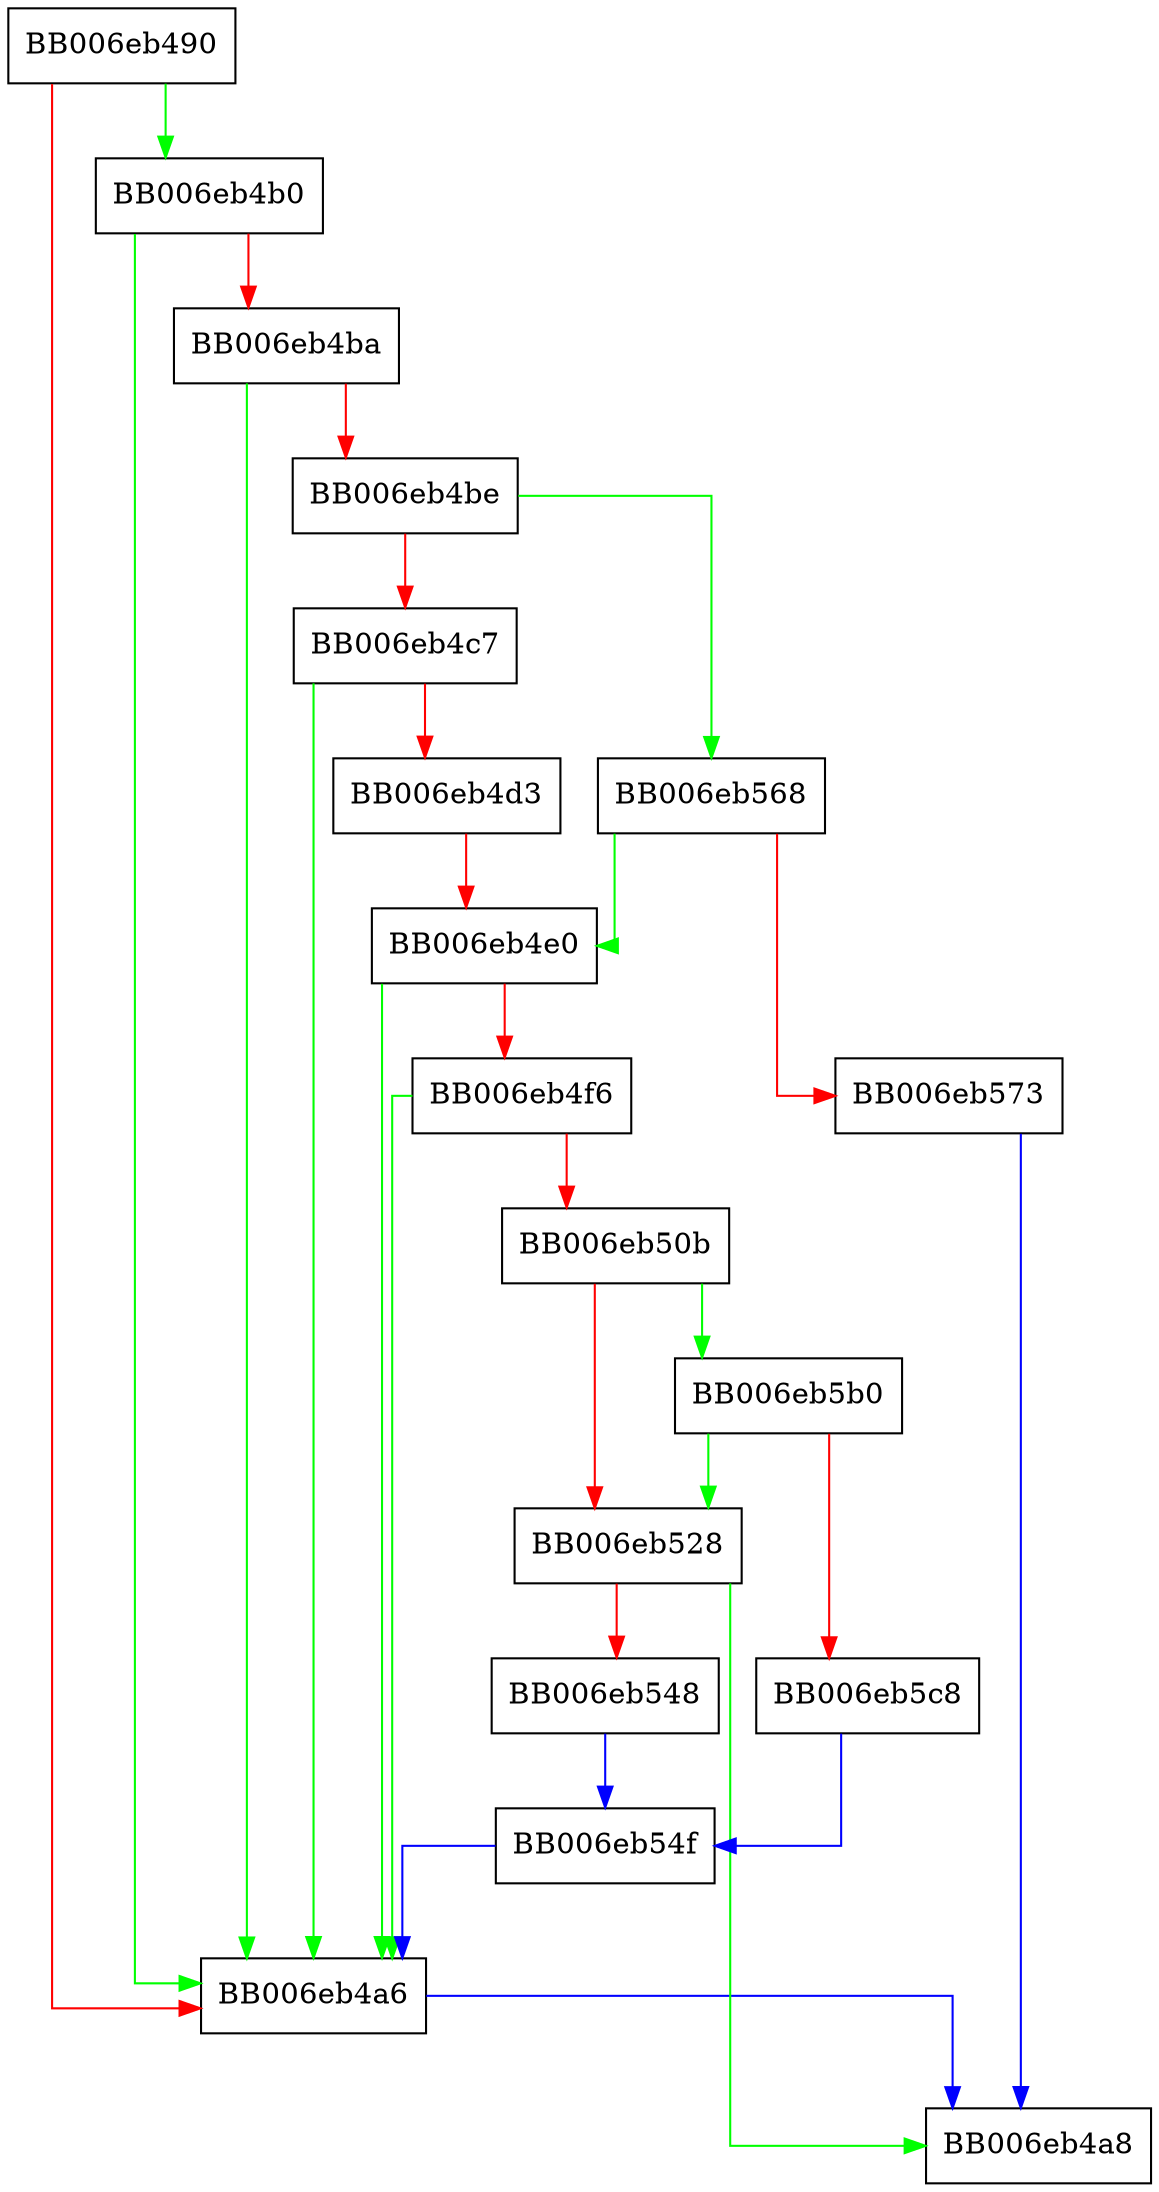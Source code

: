 digraph ecdsa_sha3_256_sign_init {
  node [shape="box"];
  graph [splines=ortho];
  BB006eb490 -> BB006eb4b0 [color="green"];
  BB006eb490 -> BB006eb4a6 [color="red"];
  BB006eb4a6 -> BB006eb4a8 [color="blue"];
  BB006eb4b0 -> BB006eb4a6 [color="green"];
  BB006eb4b0 -> BB006eb4ba [color="red"];
  BB006eb4ba -> BB006eb4a6 [color="green"];
  BB006eb4ba -> BB006eb4be [color="red"];
  BB006eb4be -> BB006eb568 [color="green"];
  BB006eb4be -> BB006eb4c7 [color="red"];
  BB006eb4c7 -> BB006eb4a6 [color="green"];
  BB006eb4c7 -> BB006eb4d3 [color="red"];
  BB006eb4d3 -> BB006eb4e0 [color="red"];
  BB006eb4e0 -> BB006eb4a6 [color="green"];
  BB006eb4e0 -> BB006eb4f6 [color="red"];
  BB006eb4f6 -> BB006eb4a6 [color="green"];
  BB006eb4f6 -> BB006eb50b [color="red"];
  BB006eb50b -> BB006eb5b0 [color="green"];
  BB006eb50b -> BB006eb528 [color="red"];
  BB006eb528 -> BB006eb4a8 [color="green"];
  BB006eb528 -> BB006eb548 [color="red"];
  BB006eb548 -> BB006eb54f [color="blue"];
  BB006eb54f -> BB006eb4a6 [color="blue"];
  BB006eb568 -> BB006eb4e0 [color="green"];
  BB006eb568 -> BB006eb573 [color="red"];
  BB006eb573 -> BB006eb4a8 [color="blue"];
  BB006eb5b0 -> BB006eb528 [color="green"];
  BB006eb5b0 -> BB006eb5c8 [color="red"];
  BB006eb5c8 -> BB006eb54f [color="blue"];
}